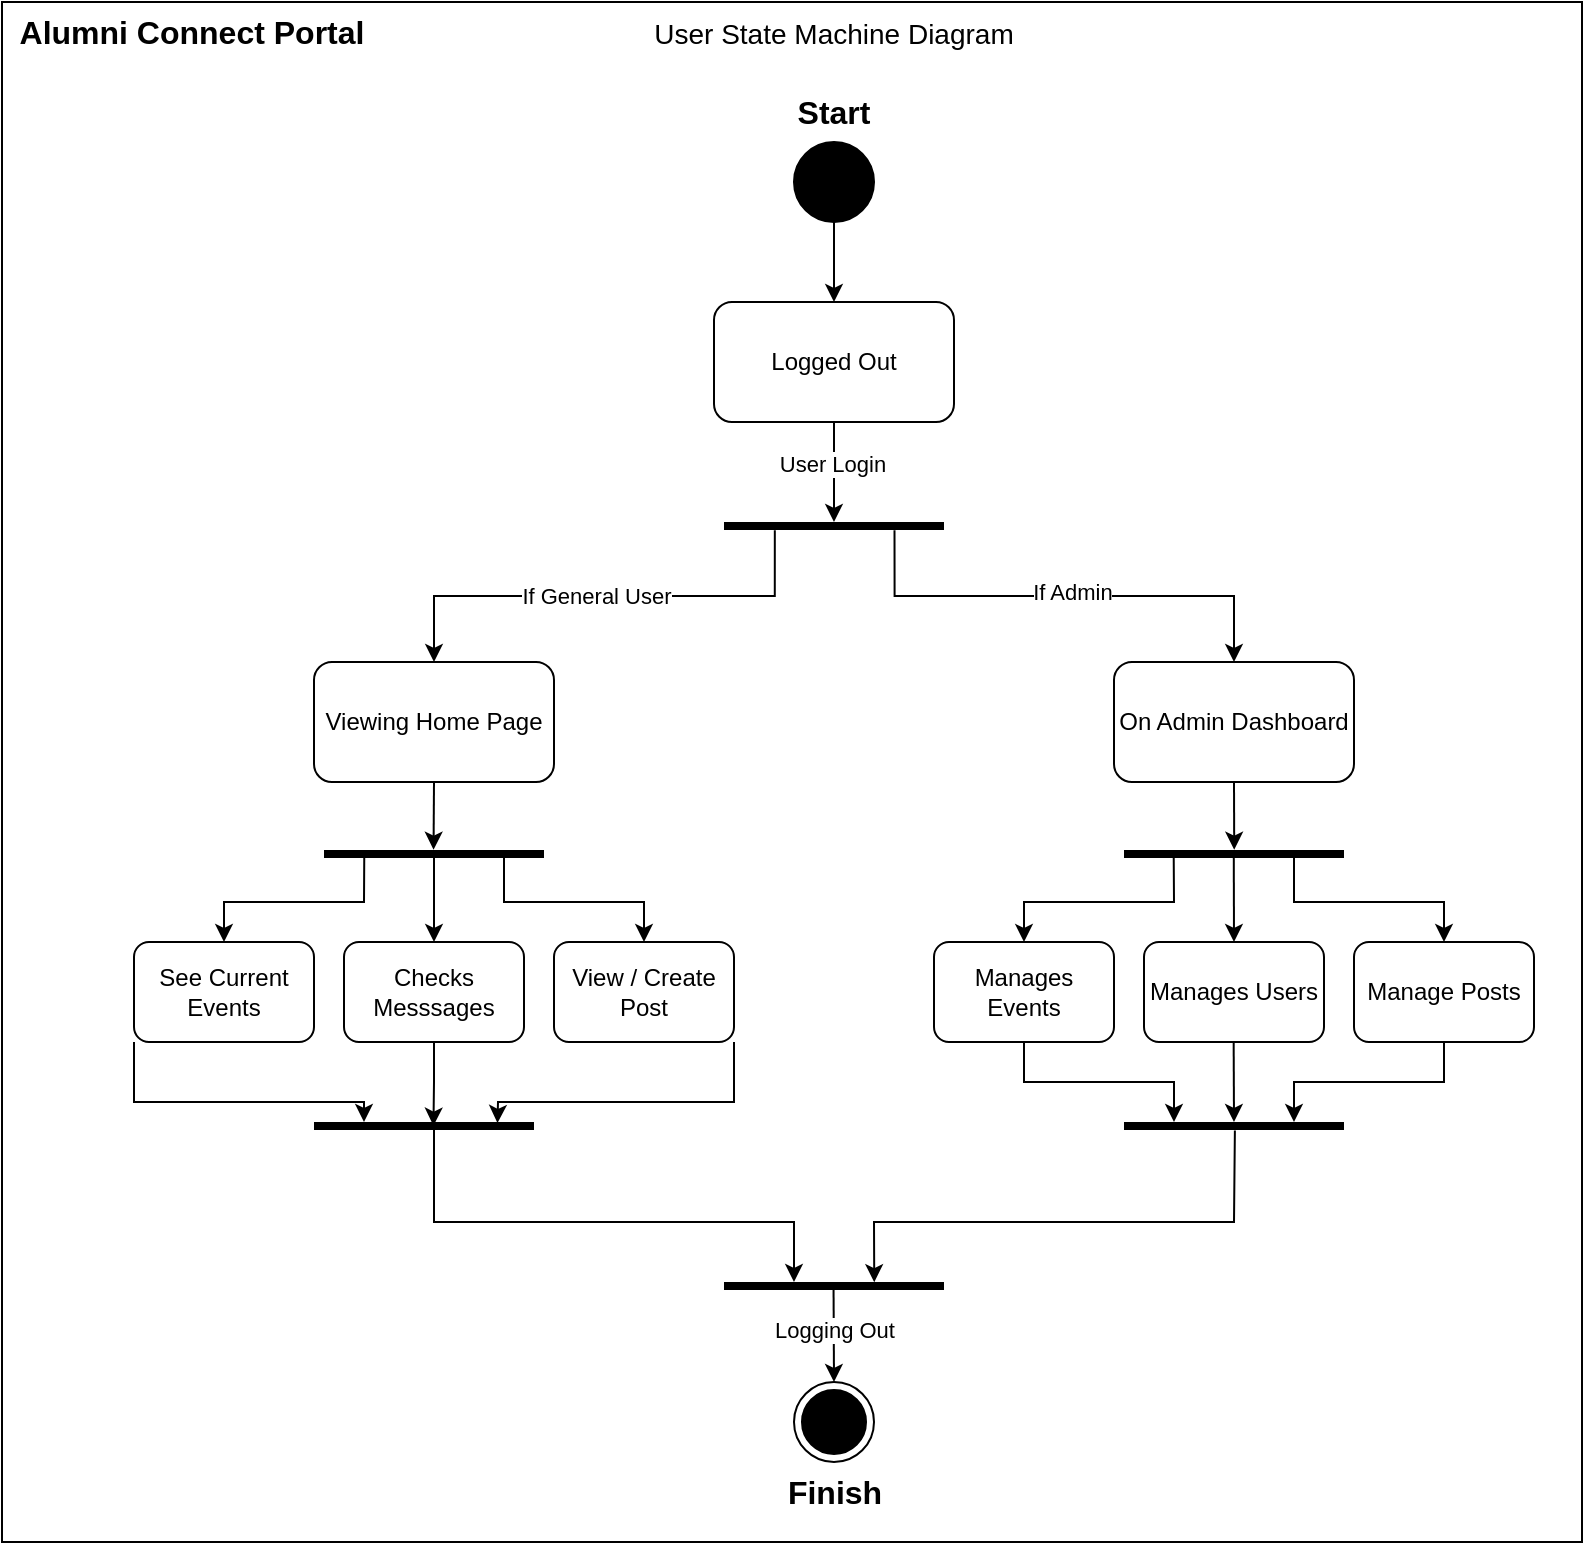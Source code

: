 <mxfile version="26.2.8">
  <diagram name="Page-1" id="8mONMPCxRlwukQBADPpY">
    <mxGraphModel dx="1833" dy="764" grid="1" gridSize="10" guides="1" tooltips="1" connect="1" arrows="1" fold="1" page="1" pageScale="1" pageWidth="827" pageHeight="1169" math="0" shadow="0">
      <root>
        <mxCell id="0" />
        <mxCell id="1" parent="0" />
        <mxCell id="EHrCVIZnscvrFo70y-NR-1" value="" style="rounded=0;whiteSpace=wrap;html=1;" parent="1" vertex="1">
          <mxGeometry x="19" y="10" width="790" height="770" as="geometry" />
        </mxCell>
        <mxCell id="Vk1aVY3iFJ2abiyEyi6g-13" style="edgeStyle=orthogonalEdgeStyle;rounded=0;orthogonalLoop=1;jettySize=auto;html=1;entryX=0.5;entryY=0;entryDx=0;entryDy=0;exitX=0.231;exitY=1.038;exitDx=0;exitDy=0;exitPerimeter=0;" parent="1" source="Vk1aVY3iFJ2abiyEyi6g-21" target="Vk1aVY3iFJ2abiyEyi6g-12" edge="1">
          <mxGeometry relative="1" as="geometry">
            <mxPoint x="405" y="300" as="sourcePoint" />
          </mxGeometry>
        </mxCell>
        <mxCell id="Vk1aVY3iFJ2abiyEyi6g-14" value="If General User" style="edgeLabel;html=1;align=center;verticalAlign=middle;resizable=0;points=[];" parent="Vk1aVY3iFJ2abiyEyi6g-13" vertex="1" connectable="0">
          <mxGeometry x="-0.163" relative="1" as="geometry">
            <mxPoint x="-23" as="offset" />
          </mxGeometry>
        </mxCell>
        <mxCell id="Vk1aVY3iFJ2abiyEyi6g-17" style="edgeStyle=orthogonalEdgeStyle;rounded=0;orthogonalLoop=1;jettySize=auto;html=1;exitX=0.775;exitY=1.038;exitDx=0;exitDy=0;exitPerimeter=0;" parent="1" source="Vk1aVY3iFJ2abiyEyi6g-21" target="Vk1aVY3iFJ2abiyEyi6g-16" edge="1">
          <mxGeometry relative="1" as="geometry">
            <mxPoint x="465" y="300" as="sourcePoint" />
          </mxGeometry>
        </mxCell>
        <mxCell id="Vk1aVY3iFJ2abiyEyi6g-19" value="&lt;div&gt;If Admin&lt;/div&gt;" style="edgeLabel;html=1;align=center;verticalAlign=middle;resizable=0;points=[];" parent="Vk1aVY3iFJ2abiyEyi6g-17" vertex="1" connectable="0">
          <mxGeometry x="-0.171" y="2" relative="1" as="geometry">
            <mxPoint x="24" as="offset" />
          </mxGeometry>
        </mxCell>
        <mxCell id="Vk1aVY3iFJ2abiyEyi6g-27" style="edgeStyle=orthogonalEdgeStyle;rounded=0;orthogonalLoop=1;jettySize=auto;html=1;exitX=0.5;exitY=1;exitDx=0;exitDy=0;entryX=0.5;entryY=0;entryDx=0;entryDy=0;" parent="1" source="Vk1aVY3iFJ2abiyEyi6g-6" target="Vk1aVY3iFJ2abiyEyi6g-26" edge="1">
          <mxGeometry relative="1" as="geometry" />
        </mxCell>
        <mxCell id="Vk1aVY3iFJ2abiyEyi6g-6" value="" style="ellipse;shape=doubleEllipse;html=1;dashed=0;whiteSpace=wrap;aspect=fixed;fillColor=#000000;" parent="1" vertex="1">
          <mxGeometry x="415" y="80" width="40" height="40" as="geometry" />
        </mxCell>
        <mxCell id="Vk1aVY3iFJ2abiyEyi6g-10" value="" style="group" parent="1" vertex="1" connectable="0">
          <mxGeometry x="415" y="700" width="40" height="40" as="geometry" />
        </mxCell>
        <mxCell id="Vk1aVY3iFJ2abiyEyi6g-9" value="" style="ellipse;whiteSpace=wrap;html=1;aspect=fixed;" parent="Vk1aVY3iFJ2abiyEyi6g-10" vertex="1">
          <mxGeometry width="40" height="40" as="geometry" />
        </mxCell>
        <mxCell id="Vk1aVY3iFJ2abiyEyi6g-8" value="" style="ellipse;shape=doubleEllipse;html=1;dashed=0;whiteSpace=wrap;aspect=fixed;fillColor=#000000;" parent="Vk1aVY3iFJ2abiyEyi6g-10" vertex="1">
          <mxGeometry x="4" y="4" width="32" height="32" as="geometry" />
        </mxCell>
        <mxCell id="Vk1aVY3iFJ2abiyEyi6g-11" value="&lt;font style=&quot;font-size: 16px;&quot;&gt;&lt;b&gt;Start&lt;/b&gt;&lt;/font&gt;" style="text;html=1;align=center;verticalAlign=middle;whiteSpace=wrap;rounded=0;" parent="1" vertex="1">
          <mxGeometry x="405" y="50" width="60" height="30" as="geometry" />
        </mxCell>
        <mxCell id="Vk1aVY3iFJ2abiyEyi6g-12" value="Viewing Home Page" style="rounded=1;whiteSpace=wrap;html=1;" parent="1" vertex="1">
          <mxGeometry x="175" y="340" width="120" height="60" as="geometry" />
        </mxCell>
        <mxCell id="Vk1aVY3iFJ2abiyEyi6g-16" value="On Admin Dashboard" style="rounded=1;whiteSpace=wrap;html=1;" parent="1" vertex="1">
          <mxGeometry x="575" y="340" width="120" height="60" as="geometry" />
        </mxCell>
        <mxCell id="Vk1aVY3iFJ2abiyEyi6g-21" value="" style="line;strokeWidth=4;fillColor=default;align=left;verticalAlign=middle;spacingTop=-1;spacingLeft=3;spacingRight=3;rotatable=0;labelPosition=right;points=[];portConstraint=eastwest;strokeColor=inherit;" parent="1" vertex="1">
          <mxGeometry x="380" y="270" width="110" height="4" as="geometry" />
        </mxCell>
        <mxCell id="Vk1aVY3iFJ2abiyEyi6g-23" style="edgeStyle=orthogonalEdgeStyle;rounded=0;orthogonalLoop=1;jettySize=auto;html=1;exitX=0.5;exitY=1;exitDx=0;exitDy=0;" parent="1" edge="1">
          <mxGeometry relative="1" as="geometry">
            <mxPoint x="435" y="220.0" as="sourcePoint" />
            <mxPoint x="435" y="270" as="targetPoint" />
          </mxGeometry>
        </mxCell>
        <mxCell id="Vk1aVY3iFJ2abiyEyi6g-24" value="User Login" style="edgeLabel;html=1;align=center;verticalAlign=middle;resizable=0;points=[];" parent="Vk1aVY3iFJ2abiyEyi6g-23" vertex="1" connectable="0">
          <mxGeometry x="-0.179" y="-1" relative="1" as="geometry">
            <mxPoint as="offset" />
          </mxGeometry>
        </mxCell>
        <mxCell id="Vk1aVY3iFJ2abiyEyi6g-25" value="See Current Events" style="rounded=1;whiteSpace=wrap;html=1;" parent="1" vertex="1">
          <mxGeometry x="85" y="480" width="90" height="50" as="geometry" />
        </mxCell>
        <mxCell id="Vk1aVY3iFJ2abiyEyi6g-26" value="Logged Out" style="rounded=1;whiteSpace=wrap;html=1;" parent="1" vertex="1">
          <mxGeometry x="375" y="160" width="120" height="60" as="geometry" />
        </mxCell>
        <mxCell id="Vk1aVY3iFJ2abiyEyi6g-29" value="Checks Messsages" style="rounded=1;whiteSpace=wrap;html=1;" parent="1" vertex="1">
          <mxGeometry x="190" y="480" width="90" height="50" as="geometry" />
        </mxCell>
        <mxCell id="Vk1aVY3iFJ2abiyEyi6g-30" value="View / Create Post" style="rounded=1;whiteSpace=wrap;html=1;" parent="1" vertex="1">
          <mxGeometry x="295" y="480" width="90" height="50" as="geometry" />
        </mxCell>
        <mxCell id="Vk1aVY3iFJ2abiyEyi6g-31" value="Manages Events" style="rounded=1;whiteSpace=wrap;html=1;" parent="1" vertex="1">
          <mxGeometry x="485" y="480" width="90" height="50" as="geometry" />
        </mxCell>
        <mxCell id="Vk1aVY3iFJ2abiyEyi6g-32" value="Manages Users" style="rounded=1;whiteSpace=wrap;html=1;" parent="1" vertex="1">
          <mxGeometry x="590" y="480" width="90" height="50" as="geometry" />
        </mxCell>
        <mxCell id="Vk1aVY3iFJ2abiyEyi6g-33" value="Manage Posts" style="rounded=1;whiteSpace=wrap;html=1;" parent="1" vertex="1">
          <mxGeometry x="695" y="480" width="90" height="50" as="geometry" />
        </mxCell>
        <mxCell id="Vk1aVY3iFJ2abiyEyi6g-35" value="" style="line;strokeWidth=4;fillColor=default;align=left;verticalAlign=middle;spacingTop=-1;spacingLeft=3;spacingRight=3;rotatable=0;labelPosition=right;points=[];portConstraint=eastwest;strokeColor=inherit;" parent="1" vertex="1">
          <mxGeometry x="180" y="434" width="110" height="4" as="geometry" />
        </mxCell>
        <mxCell id="Vk1aVY3iFJ2abiyEyi6g-36" value="" style="line;strokeWidth=4;fillColor=default;align=left;verticalAlign=middle;spacingTop=-1;spacingLeft=3;spacingRight=3;rotatable=0;labelPosition=right;points=[];portConstraint=eastwest;strokeColor=inherit;" parent="1" vertex="1">
          <mxGeometry x="580" y="434" width="110" height="4" as="geometry" />
        </mxCell>
        <mxCell id="Vk1aVY3iFJ2abiyEyi6g-37" style="edgeStyle=orthogonalEdgeStyle;rounded=0;orthogonalLoop=1;jettySize=auto;html=1;exitX=0.5;exitY=1;exitDx=0;exitDy=0;entryX=0.498;entryY=-0.041;entryDx=0;entryDy=0;entryPerimeter=0;" parent="1" source="Vk1aVY3iFJ2abiyEyi6g-12" target="Vk1aVY3iFJ2abiyEyi6g-35" edge="1">
          <mxGeometry relative="1" as="geometry">
            <mxPoint x="235" y="430" as="targetPoint" />
          </mxGeometry>
        </mxCell>
        <mxCell id="Vk1aVY3iFJ2abiyEyi6g-38" style="edgeStyle=orthogonalEdgeStyle;rounded=0;orthogonalLoop=1;jettySize=auto;html=1;exitX=0.5;exitY=1;exitDx=0;exitDy=0;entryX=0.501;entryY=-0.038;entryDx=0;entryDy=0;entryPerimeter=0;" parent="1" source="Vk1aVY3iFJ2abiyEyi6g-16" target="Vk1aVY3iFJ2abiyEyi6g-36" edge="1">
          <mxGeometry relative="1" as="geometry" />
        </mxCell>
        <mxCell id="Vk1aVY3iFJ2abiyEyi6g-39" value="" style="endArrow=classic;html=1;rounded=0;exitX=0.183;exitY=0.778;exitDx=0;exitDy=0;exitPerimeter=0;entryX=0.5;entryY=0;entryDx=0;entryDy=0;" parent="1" source="Vk1aVY3iFJ2abiyEyi6g-35" target="Vk1aVY3iFJ2abiyEyi6g-25" edge="1">
          <mxGeometry width="50" height="50" relative="1" as="geometry">
            <mxPoint x="255" y="490" as="sourcePoint" />
            <mxPoint x="305" y="440" as="targetPoint" />
            <Array as="points">
              <mxPoint x="200" y="460" />
              <mxPoint x="130" y="460" />
            </Array>
          </mxGeometry>
        </mxCell>
        <mxCell id="Vk1aVY3iFJ2abiyEyi6g-42" value="" style="endArrow=classic;html=1;rounded=0;entryX=0.5;entryY=0;entryDx=0;entryDy=0;" parent="1" edge="1" target="Vk1aVY3iFJ2abiyEyi6g-30">
          <mxGeometry width="50" height="50" relative="1" as="geometry">
            <mxPoint x="270" y="438" as="sourcePoint" />
            <mxPoint x="385" y="480" as="targetPoint" />
            <Array as="points">
              <mxPoint x="270" y="460" />
              <mxPoint x="340" y="460" />
            </Array>
          </mxGeometry>
        </mxCell>
        <mxCell id="Vk1aVY3iFJ2abiyEyi6g-43" value="" style="endArrow=classic;html=1;rounded=0;exitX=0.499;exitY=0.898;exitDx=0;exitDy=0;exitPerimeter=0;entryX=0.5;entryY=0;entryDx=0;entryDy=0;" parent="1" source="Vk1aVY3iFJ2abiyEyi6g-36" target="Vk1aVY3iFJ2abiyEyi6g-32" edge="1">
          <mxGeometry width="50" height="50" relative="1" as="geometry">
            <mxPoint x="655" y="450" as="sourcePoint" />
            <mxPoint x="705" y="400" as="targetPoint" />
          </mxGeometry>
        </mxCell>
        <mxCell id="Vk1aVY3iFJ2abiyEyi6g-44" value="" style="endArrow=classic;html=1;rounded=0;exitX=0.226;exitY=0.893;exitDx=0;exitDy=0;exitPerimeter=0;entryX=0.5;entryY=0;entryDx=0;entryDy=0;" parent="1" source="Vk1aVY3iFJ2abiyEyi6g-36" target="Vk1aVY3iFJ2abiyEyi6g-31" edge="1">
          <mxGeometry width="50" height="50" relative="1" as="geometry">
            <mxPoint x="565" y="470" as="sourcePoint" />
            <mxPoint x="615" y="420" as="targetPoint" />
            <Array as="points">
              <mxPoint x="605" y="460" />
              <mxPoint x="530" y="460" />
            </Array>
          </mxGeometry>
        </mxCell>
        <mxCell id="Vk1aVY3iFJ2abiyEyi6g-45" value="" style="endArrow=classic;html=1;rounded=0;exitX=0.226;exitY=0.893;exitDx=0;exitDy=0;exitPerimeter=0;entryX=0.5;entryY=0;entryDx=0;entryDy=0;" parent="1" edge="1">
          <mxGeometry width="50" height="50" relative="1" as="geometry">
            <mxPoint x="665" y="438" as="sourcePoint" />
            <mxPoint x="740" y="480" as="targetPoint" />
            <Array as="points">
              <mxPoint x="665" y="460" />
              <mxPoint x="740" y="460" />
            </Array>
          </mxGeometry>
        </mxCell>
        <mxCell id="Vk1aVY3iFJ2abiyEyi6g-46" value="" style="line;strokeWidth=4;fillColor=default;align=left;verticalAlign=middle;spacingTop=-1;spacingLeft=3;spacingRight=3;rotatable=0;labelPosition=right;points=[];portConstraint=eastwest;strokeColor=inherit;" parent="1" vertex="1">
          <mxGeometry x="175" y="570" width="110" height="4" as="geometry" />
        </mxCell>
        <mxCell id="Vk1aVY3iFJ2abiyEyi6g-49" value="" style="endArrow=classic;html=1;rounded=0;exitX=0.5;exitY=1;exitDx=0;exitDy=0;entryX=0.543;entryY=0.459;entryDx=0;entryDy=0;entryPerimeter=0;" parent="1" edge="1" target="Vk1aVY3iFJ2abiyEyi6g-46" source="Vk1aVY3iFJ2abiyEyi6g-29">
          <mxGeometry width="50" height="50" relative="1" as="geometry">
            <mxPoint x="185.34" y="529.998" as="sourcePoint" />
            <mxPoint x="225" y="570" as="targetPoint" />
            <Array as="points">
              <mxPoint x="235" y="550" />
            </Array>
          </mxGeometry>
        </mxCell>
        <mxCell id="Vk1aVY3iFJ2abiyEyi6g-50" value="" style="endArrow=classic;html=1;rounded=0;" parent="1" edge="1">
          <mxGeometry width="50" height="50" relative="1" as="geometry">
            <mxPoint x="85" y="530" as="sourcePoint" />
            <mxPoint x="200" y="570" as="targetPoint" />
            <Array as="points">
              <mxPoint x="85" y="560" />
              <mxPoint x="200" y="560" />
            </Array>
          </mxGeometry>
        </mxCell>
        <mxCell id="Vk1aVY3iFJ2abiyEyi6g-51" value="" style="endArrow=classic;html=1;rounded=0;entryX=0.834;entryY=0.122;entryDx=0;entryDy=0;entryPerimeter=0;" parent="1" edge="1" target="Vk1aVY3iFJ2abiyEyi6g-46">
          <mxGeometry width="50" height="50" relative="1" as="geometry">
            <mxPoint x="385" y="530" as="sourcePoint" />
            <mxPoint x="275" y="570" as="targetPoint" />
            <Array as="points">
              <mxPoint x="385" y="560" />
              <mxPoint x="267" y="560" />
            </Array>
          </mxGeometry>
        </mxCell>
        <mxCell id="Vk1aVY3iFJ2abiyEyi6g-53" value="" style="line;strokeWidth=4;fillColor=default;align=left;verticalAlign=middle;spacingTop=-1;spacingLeft=3;spacingRight=3;rotatable=0;labelPosition=right;points=[];portConstraint=eastwest;strokeColor=inherit;" parent="1" vertex="1">
          <mxGeometry x="580" y="570" width="110" height="4" as="geometry" />
        </mxCell>
        <mxCell id="Vk1aVY3iFJ2abiyEyi6g-54" value="" style="endArrow=classic;html=1;rounded=0;exitX=0.499;exitY=0.898;exitDx=0;exitDy=0;exitPerimeter=0;" parent="1" edge="1">
          <mxGeometry width="50" height="50" relative="1" as="geometry">
            <mxPoint x="634.83" y="530.002" as="sourcePoint" />
            <mxPoint x="635" y="570" as="targetPoint" />
          </mxGeometry>
        </mxCell>
        <mxCell id="Vk1aVY3iFJ2abiyEyi6g-55" value="" style="endArrow=classic;html=1;rounded=0;entryX=0.5;entryY=0;entryDx=0;entryDy=0;exitX=0.5;exitY=1;exitDx=0;exitDy=0;" parent="1" source="Vk1aVY3iFJ2abiyEyi6g-33" edge="1">
          <mxGeometry width="50" height="50" relative="1" as="geometry">
            <mxPoint x="740" y="530" as="sourcePoint" />
            <mxPoint x="665" y="570" as="targetPoint" />
            <Array as="points">
              <mxPoint x="740" y="550" />
              <mxPoint x="665" y="550" />
            </Array>
          </mxGeometry>
        </mxCell>
        <mxCell id="Vk1aVY3iFJ2abiyEyi6g-56" value="" style="endArrow=classic;html=1;rounded=0;exitX=0.5;exitY=1;exitDx=0;exitDy=0;" parent="1" source="Vk1aVY3iFJ2abiyEyi6g-31" edge="1">
          <mxGeometry width="50" height="50" relative="1" as="geometry">
            <mxPoint x="535" y="530" as="sourcePoint" />
            <mxPoint x="605" y="570" as="targetPoint" />
            <Array as="points">
              <mxPoint x="530" y="550" />
              <mxPoint x="605" y="550" />
            </Array>
          </mxGeometry>
        </mxCell>
        <mxCell id="Vk1aVY3iFJ2abiyEyi6g-61" value="" style="line;strokeWidth=4;fillColor=default;align=left;verticalAlign=middle;spacingTop=-1;spacingLeft=3;spacingRight=3;rotatable=0;labelPosition=right;points=[];portConstraint=eastwest;strokeColor=inherit;" parent="1" vertex="1">
          <mxGeometry x="380" y="650" width="110" height="4" as="geometry" />
        </mxCell>
        <mxCell id="Vk1aVY3iFJ2abiyEyi6g-62" value="" style="endArrow=classic;html=1;rounded=0;exitX=0.504;exitY=1.068;exitDx=0;exitDy=0;exitPerimeter=0;entryX=0.683;entryY=0.021;entryDx=0;entryDy=0;entryPerimeter=0;" parent="1" source="Vk1aVY3iFJ2abiyEyi6g-53" target="Vk1aVY3iFJ2abiyEyi6g-61" edge="1">
          <mxGeometry width="50" height="50" relative="1" as="geometry">
            <mxPoint x="525" y="640" as="sourcePoint" />
            <mxPoint x="575" y="590" as="targetPoint" />
            <Array as="points">
              <mxPoint x="635" y="620" />
              <mxPoint x="455" y="620" />
            </Array>
          </mxGeometry>
        </mxCell>
        <mxCell id="Vk1aVY3iFJ2abiyEyi6g-63" value="" style="endArrow=classic;html=1;rounded=0;exitX=0.504;exitY=1.068;exitDx=0;exitDy=0;exitPerimeter=0;entryX=0.683;entryY=0.021;entryDx=0;entryDy=0;entryPerimeter=0;" parent="1" edge="1">
          <mxGeometry width="50" height="50" relative="1" as="geometry">
            <mxPoint x="235" y="574" as="sourcePoint" />
            <mxPoint x="415" y="650" as="targetPoint" />
            <Array as="points">
              <mxPoint x="235" y="620" />
              <mxPoint x="415" y="620" />
            </Array>
          </mxGeometry>
        </mxCell>
        <mxCell id="Vk1aVY3iFJ2abiyEyi6g-64" value="" style="endArrow=classic;html=1;rounded=0;exitX=0.498;exitY=0.996;exitDx=0;exitDy=0;exitPerimeter=0;entryX=0.5;entryY=0;entryDx=0;entryDy=0;" parent="1" source="Vk1aVY3iFJ2abiyEyi6g-61" target="Vk1aVY3iFJ2abiyEyi6g-9" edge="1">
          <mxGeometry width="50" height="50" relative="1" as="geometry">
            <mxPoint x="425" y="650" as="sourcePoint" />
            <mxPoint x="475" y="600" as="targetPoint" />
          </mxGeometry>
        </mxCell>
        <mxCell id="Vk1aVY3iFJ2abiyEyi6g-65" value="Logging Out" style="edgeLabel;html=1;align=center;verticalAlign=middle;resizable=0;points=[];" parent="Vk1aVY3iFJ2abiyEyi6g-64" vertex="1" connectable="0">
          <mxGeometry x="-0.141" relative="1" as="geometry">
            <mxPoint as="offset" />
          </mxGeometry>
        </mxCell>
        <mxCell id="Vk1aVY3iFJ2abiyEyi6g-66" value="&lt;b&gt;&lt;font style=&quot;font-size: 16px;&quot;&gt;Finish&lt;/font&gt;&lt;/b&gt;" style="text;html=1;align=center;verticalAlign=middle;resizable=0;points=[];autosize=1;strokeColor=none;fillColor=none;" parent="1" vertex="1">
          <mxGeometry x="400" y="740" width="70" height="30" as="geometry" />
        </mxCell>
        <mxCell id="EHrCVIZnscvrFo70y-NR-2" value="&lt;font style=&quot;font-size: 14px;&quot;&gt;User State Machine Diagram&lt;/font&gt;" style="text;html=1;align=center;verticalAlign=middle;whiteSpace=wrap;rounded=0;fontStyle=0;fontSize=16;labelBorderColor=none;textShadow=0;" parent="1" vertex="1">
          <mxGeometry x="340" y="10" width="190" height="30" as="geometry" />
        </mxCell>
        <mxCell id="EHrCVIZnscvrFo70y-NR-3" value="Alumni Connect Portal" style="text;html=1;align=center;verticalAlign=middle;whiteSpace=wrap;rounded=0;fontStyle=1;fontSize=16;labelBorderColor=none;textShadow=0;" parent="1" vertex="1">
          <mxGeometry x="19" y="10" width="190" height="30" as="geometry" />
        </mxCell>
        <mxCell id="2yD6L1MCemZ6t55t-rIj-1" value="" style="endArrow=classic;html=1;rounded=0;" edge="1" parent="1" source="Vk1aVY3iFJ2abiyEyi6g-35" target="Vk1aVY3iFJ2abiyEyi6g-29">
          <mxGeometry width="50" height="50" relative="1" as="geometry">
            <mxPoint x="350" y="570" as="sourcePoint" />
            <mxPoint x="400" y="520" as="targetPoint" />
          </mxGeometry>
        </mxCell>
      </root>
    </mxGraphModel>
  </diagram>
</mxfile>
